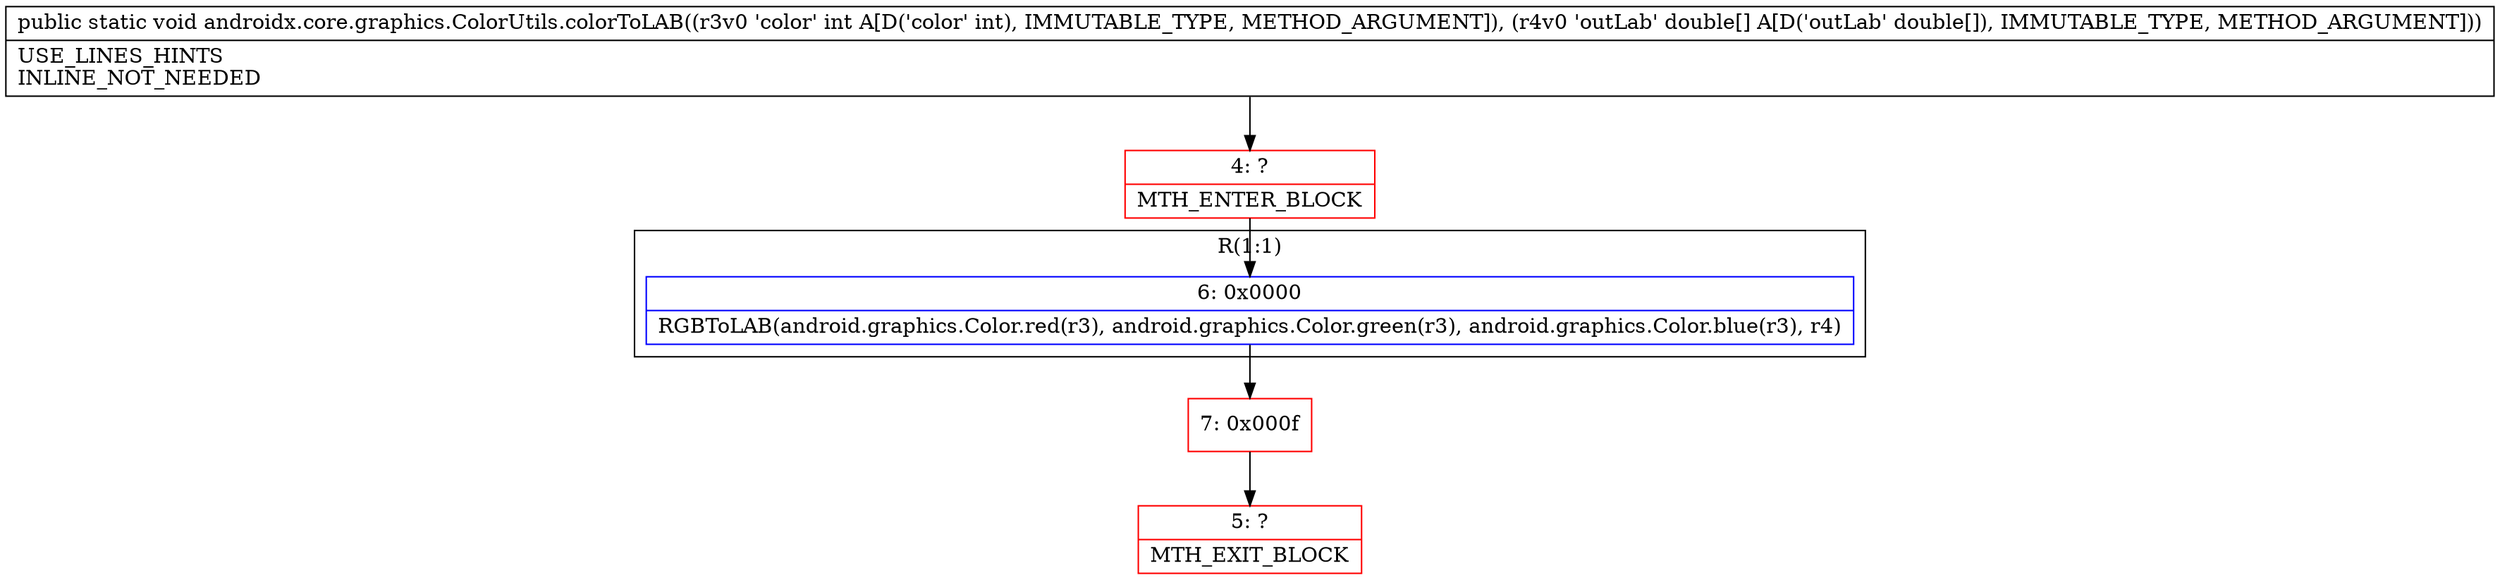 digraph "CFG forandroidx.core.graphics.ColorUtils.colorToLAB(I[D)V" {
subgraph cluster_Region_1781870350 {
label = "R(1:1)";
node [shape=record,color=blue];
Node_6 [shape=record,label="{6\:\ 0x0000|RGBToLAB(android.graphics.Color.red(r3), android.graphics.Color.green(r3), android.graphics.Color.blue(r3), r4)\l}"];
}
Node_4 [shape=record,color=red,label="{4\:\ ?|MTH_ENTER_BLOCK\l}"];
Node_7 [shape=record,color=red,label="{7\:\ 0x000f}"];
Node_5 [shape=record,color=red,label="{5\:\ ?|MTH_EXIT_BLOCK\l}"];
MethodNode[shape=record,label="{public static void androidx.core.graphics.ColorUtils.colorToLAB((r3v0 'color' int A[D('color' int), IMMUTABLE_TYPE, METHOD_ARGUMENT]), (r4v0 'outLab' double[] A[D('outLab' double[]), IMMUTABLE_TYPE, METHOD_ARGUMENT]))  | USE_LINES_HINTS\lINLINE_NOT_NEEDED\l}"];
MethodNode -> Node_4;Node_6 -> Node_7;
Node_4 -> Node_6;
Node_7 -> Node_5;
}

